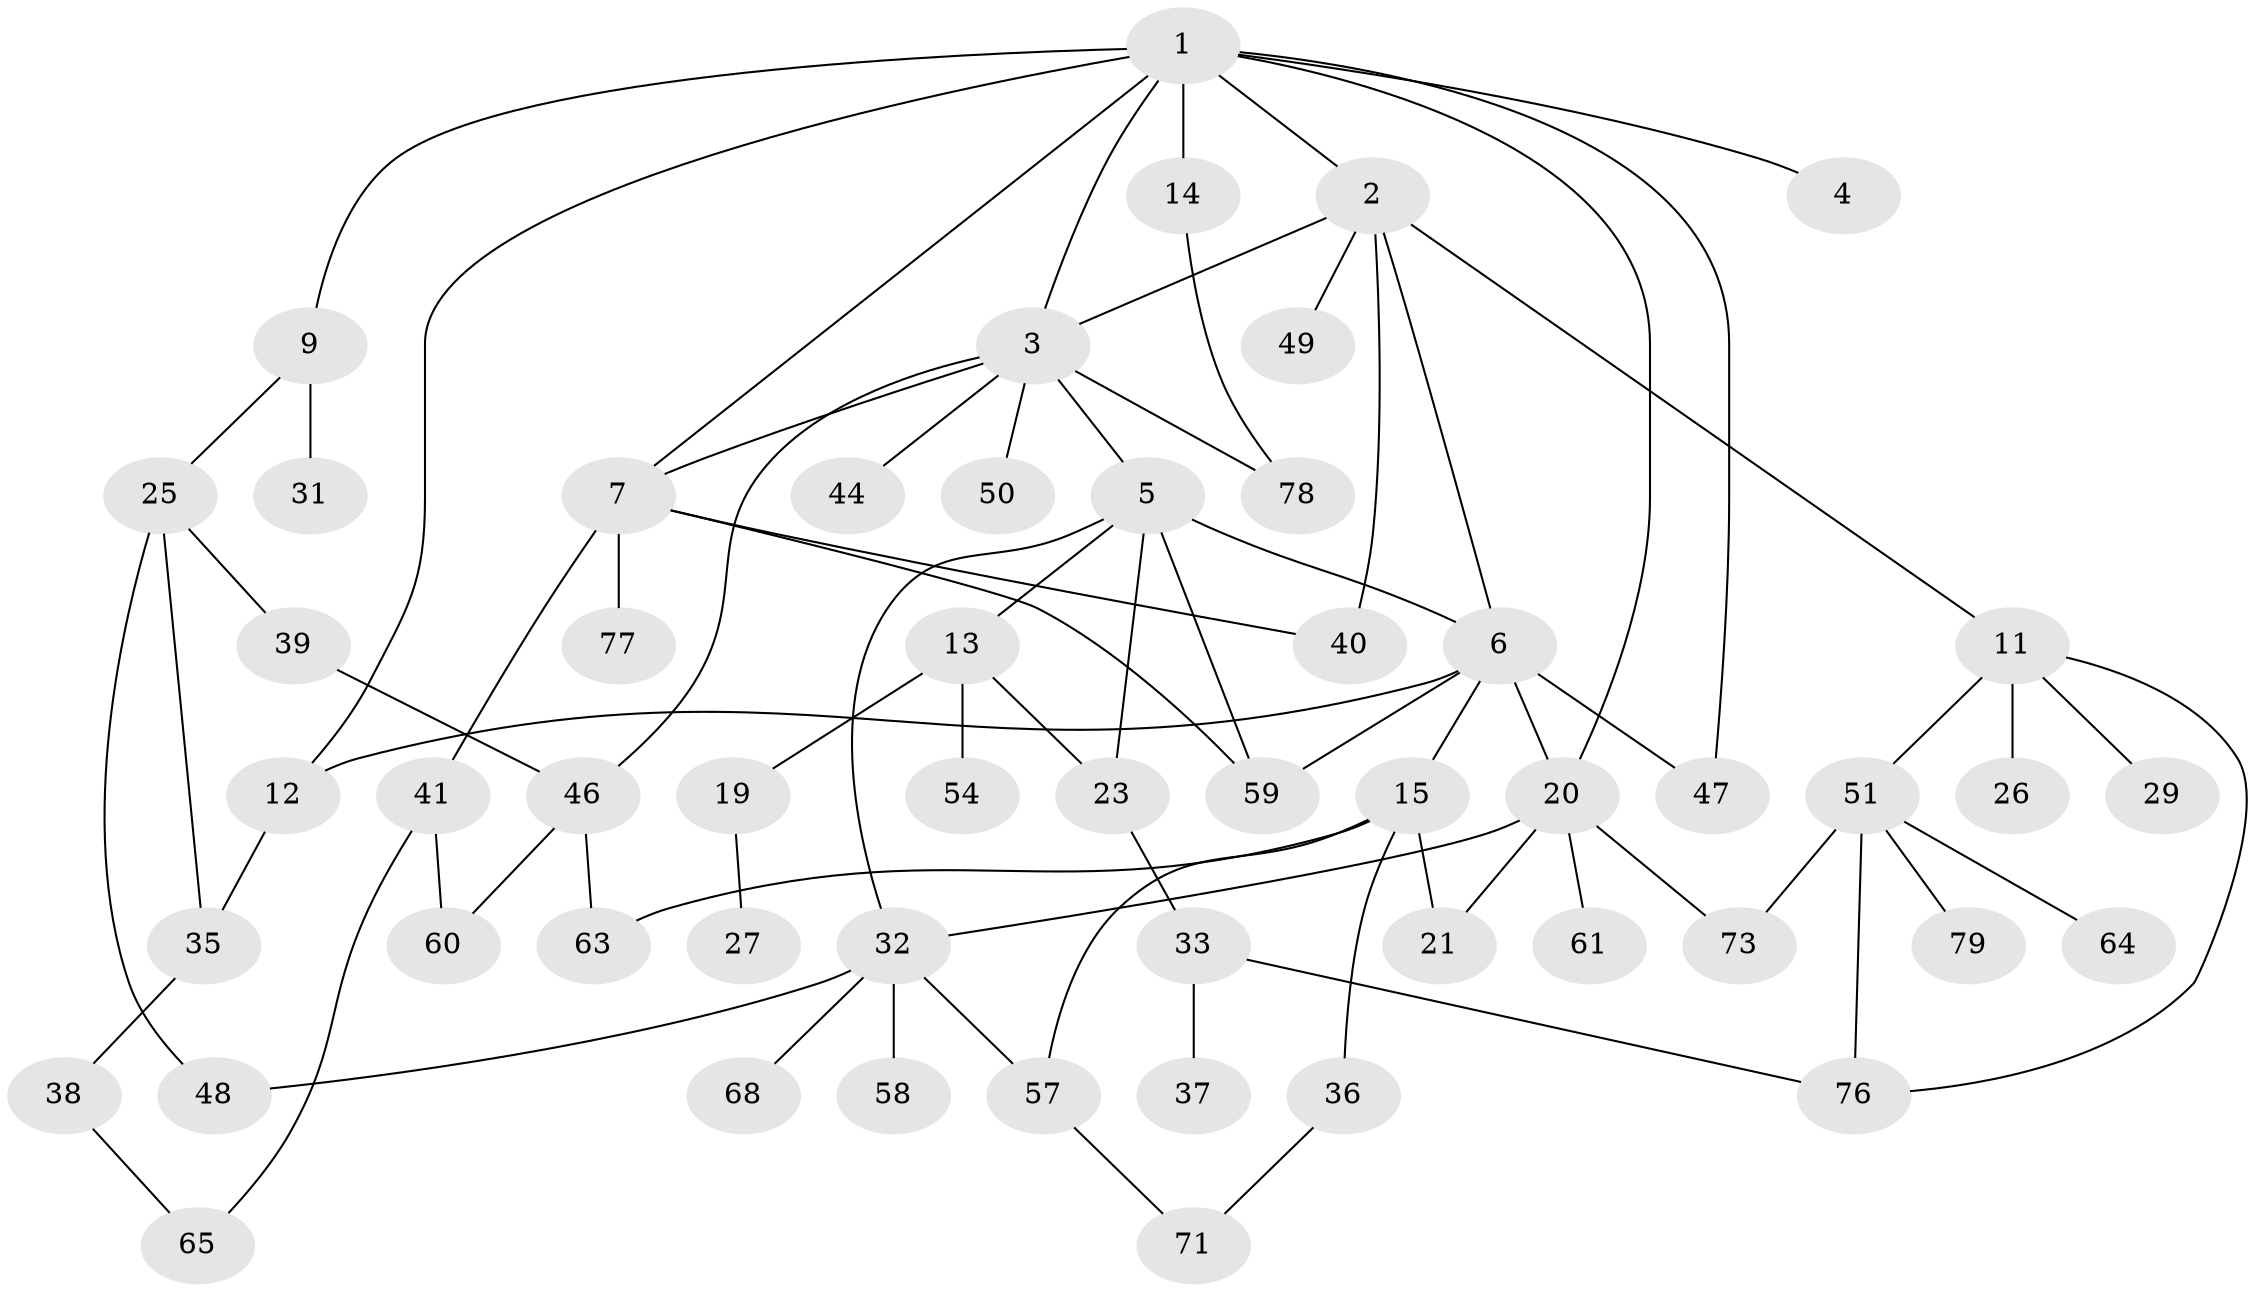 // Generated by graph-tools (version 1.1) at 2025/51/02/27/25 19:51:39]
// undirected, 54 vertices, 77 edges
graph export_dot {
graph [start="1"]
  node [color=gray90,style=filled];
  1 [super="+8"];
  2 [super="+16"];
  3 [super="+18"];
  4;
  5 [super="+52"];
  6 [super="+10"];
  7 [super="+24"];
  9 [super="+30"];
  11 [super="+17"];
  12;
  13 [super="+55"];
  14;
  15 [super="+42"];
  19 [super="+22"];
  20 [super="+45"];
  21 [super="+67"];
  23 [super="+28"];
  25 [super="+53"];
  26;
  27;
  29;
  31;
  32 [super="+34"];
  33 [super="+70"];
  35 [super="+85"];
  36;
  37;
  38 [super="+56"];
  39 [super="+74"];
  40;
  41 [super="+43"];
  44;
  46 [super="+80"];
  47 [super="+72"];
  48 [super="+69"];
  49;
  50;
  51 [super="+66"];
  54 [super="+62"];
  57;
  58;
  59 [super="+81"];
  60 [super="+86"];
  61;
  63;
  64;
  65 [super="+83"];
  68;
  71 [super="+75"];
  73 [super="+84"];
  76 [super="+82"];
  77;
  78;
  79;
  1 -- 2;
  1 -- 3;
  1 -- 4;
  1 -- 9;
  1 -- 12;
  1 -- 14;
  1 -- 7;
  1 -- 47;
  1 -- 20;
  2 -- 11;
  2 -- 49;
  2 -- 40;
  2 -- 6;
  2 -- 3;
  3 -- 5;
  3 -- 7;
  3 -- 44;
  3 -- 46;
  3 -- 50;
  3 -- 78;
  5 -- 6;
  5 -- 13;
  5 -- 23;
  5 -- 32;
  5 -- 59;
  6 -- 15;
  6 -- 20;
  6 -- 59;
  6 -- 12;
  6 -- 47;
  7 -- 77;
  7 -- 59;
  7 -- 40;
  7 -- 41;
  9 -- 25;
  9 -- 31;
  11 -- 29;
  11 -- 51;
  11 -- 26;
  11 -- 76;
  12 -- 35;
  13 -- 19;
  13 -- 23;
  13 -- 54;
  14 -- 78;
  15 -- 21;
  15 -- 36;
  15 -- 63;
  15 -- 57;
  19 -- 27;
  20 -- 32;
  20 -- 61;
  20 -- 73;
  20 -- 21;
  23 -- 33;
  25 -- 35;
  25 -- 39;
  25 -- 48;
  32 -- 57;
  32 -- 68;
  32 -- 58;
  32 -- 48;
  33 -- 37;
  33 -- 76;
  35 -- 38;
  36 -- 71;
  38 -- 65;
  39 -- 46;
  41 -- 60;
  41 -- 65;
  46 -- 63;
  46 -- 60;
  51 -- 64;
  51 -- 73;
  51 -- 79;
  51 -- 76;
  57 -- 71;
}
